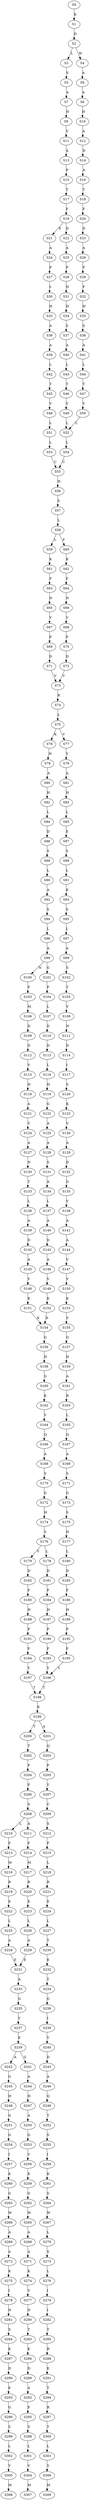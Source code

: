 strict digraph  {
	S0 -> S1 [ label = K ];
	S1 -> S2 [ label = D ];
	S2 -> S3 [ label = L ];
	S2 -> S4 [ label = W ];
	S3 -> S5 [ label = S ];
	S4 -> S6 [ label = A ];
	S5 -> S7 [ label = A ];
	S6 -> S8 [ label = A ];
	S7 -> S9 [ label = H ];
	S8 -> S10 [ label = H ];
	S9 -> S11 [ label = V ];
	S10 -> S12 [ label = A ];
	S11 -> S13 [ label = A ];
	S12 -> S14 [ label = D ];
	S13 -> S15 [ label = P ];
	S14 -> S16 [ label = A ];
	S15 -> S17 [ label = T ];
	S16 -> S18 [ label = T ];
	S17 -> S19 [ label = F ];
	S18 -> S20 [ label = F ];
	S19 -> S21 [ label = E ];
	S19 -> S22 [ label = D ];
	S20 -> S23 [ label = D ];
	S21 -> S24 [ label = A ];
	S22 -> S25 [ label = A ];
	S23 -> S26 [ label = A ];
	S24 -> S27 [ label = P ];
	S25 -> S28 [ label = P ];
	S26 -> S29 [ label = P ];
	S27 -> S30 [ label = L ];
	S28 -> S31 [ label = H ];
	S29 -> S32 [ label = F ];
	S30 -> S33 [ label = H ];
	S31 -> S34 [ label = H ];
	S32 -> S35 [ label = H ];
	S33 -> S36 [ label = A ];
	S34 -> S37 [ label = S ];
	S35 -> S38 [ label = S ];
	S36 -> S39 [ label = A ];
	S37 -> S40 [ label = A ];
	S38 -> S41 [ label = A ];
	S39 -> S42 [ label = L ];
	S40 -> S43 [ label = L ];
	S41 -> S44 [ label = L ];
	S42 -> S45 [ label = T ];
	S43 -> S46 [ label = T ];
	S44 -> S47 [ label = T ];
	S45 -> S48 [ label = V ];
	S46 -> S49 [ label = V ];
	S47 -> S50 [ label = V ];
	S48 -> S51 [ label = L ];
	S49 -> S52 [ label = L ];
	S50 -> S52 [ label = L ];
	S51 -> S53 [ label = L ];
	S52 -> S54 [ label = L ];
	S53 -> S55 [ label = C ];
	S54 -> S55 [ label = C ];
	S55 -> S56 [ label = H ];
	S56 -> S57 [ label = S ];
	S57 -> S58 [ label = L ];
	S58 -> S59 [ label = L ];
	S58 -> S60 [ label = F ];
	S59 -> S61 [ label = K ];
	S60 -> S62 [ label = K ];
	S61 -> S63 [ label = F ];
	S62 -> S64 [ label = F ];
	S63 -> S65 [ label = N ];
	S64 -> S66 [ label = N ];
	S65 -> S67 [ label = V ];
	S66 -> S68 [ label = V ];
	S67 -> S69 [ label = P ];
	S68 -> S70 [ label = P ];
	S69 -> S71 [ label = D ];
	S70 -> S72 [ label = D ];
	S71 -> S73 [ label = V ];
	S72 -> S73 [ label = V ];
	S73 -> S74 [ label = R ];
	S74 -> S75 [ label = L ];
	S75 -> S76 [ label = K ];
	S75 -> S77 [ label = V ];
	S76 -> S78 [ label = H ];
	S77 -> S79 [ label = Y ];
	S78 -> S80 [ label = A ];
	S79 -> S81 [ label = A ];
	S80 -> S82 [ label = H ];
	S81 -> S83 [ label = H ];
	S82 -> S84 [ label = L ];
	S83 -> S85 [ label = L ];
	S84 -> S86 [ label = D ];
	S85 -> S87 [ label = E ];
	S86 -> S88 [ label = S ];
	S87 -> S89 [ label = S ];
	S88 -> S90 [ label = L ];
	S89 -> S91 [ label = L ];
	S90 -> S92 [ label = A ];
	S91 -> S93 [ label = K ];
	S92 -> S94 [ label = S ];
	S93 -> S95 [ label = S ];
	S94 -> S96 [ label = L ];
	S95 -> S97 [ label = L ];
	S96 -> S98 [ label = A ];
	S97 -> S99 [ label = A ];
	S98 -> S100 [ label = N ];
	S98 -> S101 [ label = G ];
	S99 -> S102 [ label = S ];
	S100 -> S103 [ label = P ];
	S101 -> S104 [ label = P ];
	S102 -> S105 [ label = T ];
	S103 -> S106 [ label = M ];
	S104 -> S107 [ label = L ];
	S105 -> S108 [ label = V ];
	S106 -> S109 [ label = D ];
	S107 -> S110 [ label = D ];
	S108 -> S111 [ label = N ];
	S109 -> S112 [ label = D ];
	S110 -> S113 [ label = D ];
	S111 -> S114 [ label = D ];
	S112 -> S115 [ label = V ];
	S113 -> S116 [ label = L ];
	S114 -> S117 [ label = I ];
	S115 -> S118 [ label = H ];
	S116 -> S119 [ label = H ];
	S117 -> S120 [ label = S ];
	S118 -> S121 [ label = A ];
	S119 -> S122 [ label = G ];
	S120 -> S123 [ label = K ];
	S121 -> S124 [ label = V ];
	S122 -> S125 [ label = A ];
	S123 -> S126 [ label = V ];
	S124 -> S127 [ label = A ];
	S125 -> S128 [ label = A ];
	S126 -> S129 [ label = A ];
	S127 -> S130 [ label = N ];
	S128 -> S131 [ label = S ];
	S129 -> S132 [ label = D ];
	S130 -> S133 [ label = T ];
	S131 -> S134 [ label = A ];
	S132 -> S135 [ label = G ];
	S133 -> S136 [ label = L ];
	S134 -> S137 [ label = L ];
	S135 -> S138 [ label = V ];
	S136 -> S139 [ label = A ];
	S137 -> S140 [ label = A ];
	S138 -> S141 [ label = A ];
	S139 -> S142 [ label = D ];
	S140 -> S143 [ label = D ];
	S141 -> S144 [ label = A ];
	S142 -> S145 [ label = A ];
	S143 -> S146 [ label = A ];
	S144 -> S147 [ label = V ];
	S145 -> S148 [ label = V ];
	S146 -> S149 [ label = V ];
	S147 -> S150 [ label = V ];
	S148 -> S151 [ label = K ];
	S149 -> S152 [ label = K ];
	S150 -> S153 [ label = K ];
	S151 -> S154 [ label = K ];
	S152 -> S154 [ label = K ];
	S153 -> S155 [ label = S ];
	S154 -> S156 [ label = G ];
	S155 -> S157 [ label = G ];
	S156 -> S158 [ label = H ];
	S157 -> S159 [ label = H ];
	S158 -> S160 [ label = G ];
	S159 -> S161 [ label = A ];
	S160 -> S162 [ label = K ];
	S161 -> S163 [ label = R ];
	S162 -> S164 [ label = V ];
	S163 -> S165 [ label = L ];
	S164 -> S166 [ label = Q ];
	S165 -> S167 [ label = Q ];
	S166 -> S168 [ label = A ];
	S167 -> S169 [ label = A ];
	S168 -> S170 [ label = S ];
	S169 -> S171 [ label = S ];
	S170 -> S172 [ label = G ];
	S171 -> S173 [ label = G ];
	S172 -> S174 [ label = H ];
	S173 -> S175 [ label = S ];
	S174 -> S176 [ label = S ];
	S175 -> S177 [ label = H ];
	S176 -> S178 [ label = L ];
	S176 -> S179 [ label = V ];
	S177 -> S180 [ label = L ];
	S178 -> S181 [ label = D ];
	S179 -> S182 [ label = D ];
	S180 -> S183 [ label = D ];
	S181 -> S184 [ label = F ];
	S182 -> S185 [ label = F ];
	S183 -> S186 [ label = F ];
	S184 -> S187 [ label = H ];
	S185 -> S188 [ label = H ];
	S186 -> S189 [ label = H ];
	S187 -> S190 [ label = P ];
	S188 -> S191 [ label = P ];
	S189 -> S192 [ label = P ];
	S190 -> S193 [ label = F ];
	S191 -> S194 [ label = F ];
	S192 -> S195 [ label = F ];
	S193 -> S196 [ label = Y ];
	S194 -> S197 [ label = Y ];
	S195 -> S196 [ label = Y ];
	S196 -> S198 [ label = T ];
	S197 -> S198 [ label = T ];
	S198 -> S199 [ label = K ];
	S199 -> S200 [ label = T ];
	S199 -> S201 [ label = A ];
	S200 -> S202 [ label = T ];
	S201 -> S203 [ label = Q ];
	S202 -> S204 [ label = P ];
	S203 -> S205 [ label = P ];
	S204 -> S206 [ label = F ];
	S205 -> S207 [ label = Y ];
	S206 -> S208 [ label = S ];
	S207 -> S209 [ label = C ];
	S208 -> S210 [ label = L ];
	S208 -> S211 [ label = A ];
	S209 -> S212 [ label = S ];
	S210 -> S213 [ label = F ];
	S211 -> S214 [ label = F ];
	S212 -> S215 [ label = F ];
	S213 -> S216 [ label = M ];
	S214 -> S217 [ label = M ];
	S215 -> S218 [ label = L ];
	S216 -> S219 [ label = R ];
	S217 -> S220 [ label = R ];
	S218 -> S221 [ label = R ];
	S219 -> S222 [ label = E ];
	S220 -> S223 [ label = E ];
	S221 -> S224 [ label = E ];
	S222 -> S225 [ label = L ];
	S223 -> S226 [ label = L ];
	S224 -> S227 [ label = L ];
	S225 -> S228 [ label = A ];
	S226 -> S229 [ label = A ];
	S227 -> S230 [ label = T ];
	S228 -> S231 [ label = E ];
	S229 -> S231 [ label = E ];
	S230 -> S232 [ label = E ];
	S231 -> S233 [ label = A ];
	S232 -> S234 [ label = T ];
	S233 -> S235 [ label = G ];
	S234 -> S236 [ label = G ];
	S235 -> S237 [ label = Y ];
	S236 -> S238 [ label = I ];
	S237 -> S239 [ label = E ];
	S238 -> S240 [ label = V ];
	S239 -> S241 [ label = G ];
	S239 -> S242 [ label = A ];
	S240 -> S243 [ label = D ];
	S241 -> S244 [ label = A ];
	S242 -> S245 [ label = G ];
	S243 -> S246 [ label = A ];
	S244 -> S247 [ label = H ];
	S245 -> S248 [ label = H ];
	S246 -> S249 [ label = Q ];
	S247 -> S250 [ label = A ];
	S248 -> S251 [ label = G ];
	S249 -> S252 [ label = T ];
	S250 -> S253 [ label = G ];
	S251 -> S254 [ label = G ];
	S252 -> S255 [ label = S ];
	S253 -> S256 [ label = V ];
	S254 -> S257 [ label = I ];
	S255 -> S258 [ label = I ];
	S256 -> S259 [ label = K ];
	S257 -> S260 [ label = K ];
	S258 -> S261 [ label = K ];
	S259 -> S262 [ label = G ];
	S260 -> S263 [ label = G ];
	S261 -> S264 [ label = S ];
	S262 -> S265 [ label = W ];
	S263 -> S266 [ label = W ];
	S264 -> S267 [ label = W ];
	S265 -> S268 [ label = A ];
	S266 -> S269 [ label = A ];
	S267 -> S270 [ label = L ];
	S268 -> S271 [ label = A ];
	S269 -> S272 [ label = A ];
	S270 -> S273 [ label = S ];
	S271 -> S274 [ label = K ];
	S272 -> S275 [ label = K ];
	S273 -> S276 [ label = L ];
	S274 -> S277 [ label = V ];
	S275 -> S278 [ label = I ];
	S276 -> S279 [ label = I ];
	S277 -> S280 [ label = N ];
	S278 -> S281 [ label = N ];
	S279 -> S282 [ label = I ];
	S280 -> S283 [ label = T ];
	S281 -> S284 [ label = S ];
	S282 -> S285 [ label = T ];
	S283 -> S286 [ label = K ];
	S284 -> S287 [ label = K ];
	S285 -> S288 [ label = R ];
	S286 -> S289 [ label = D ];
	S287 -> S290 [ label = D ];
	S288 -> S291 [ label = E ];
	S289 -> S292 [ label = A ];
	S290 -> S293 [ label = E ];
	S291 -> S294 [ label = T ];
	S292 -> S295 [ label = P ];
	S293 -> S296 [ label = G ];
	S294 -> S297 [ label = R ];
	S295 -> S298 [ label = S ];
	S296 -> S299 [ label = S ];
	S297 -> S300 [ label = T ];
	S298 -> S301 [ label = L ];
	S299 -> S302 [ label = L ];
	S300 -> S303 [ label = L ];
	S301 -> S304 [ label = V ];
	S302 -> S305 [ label = V ];
	S303 -> S306 [ label = S ];
	S304 -> S307 [ label = M ];
	S305 -> S308 [ label = M ];
	S306 -> S309 [ label = M ];
}
